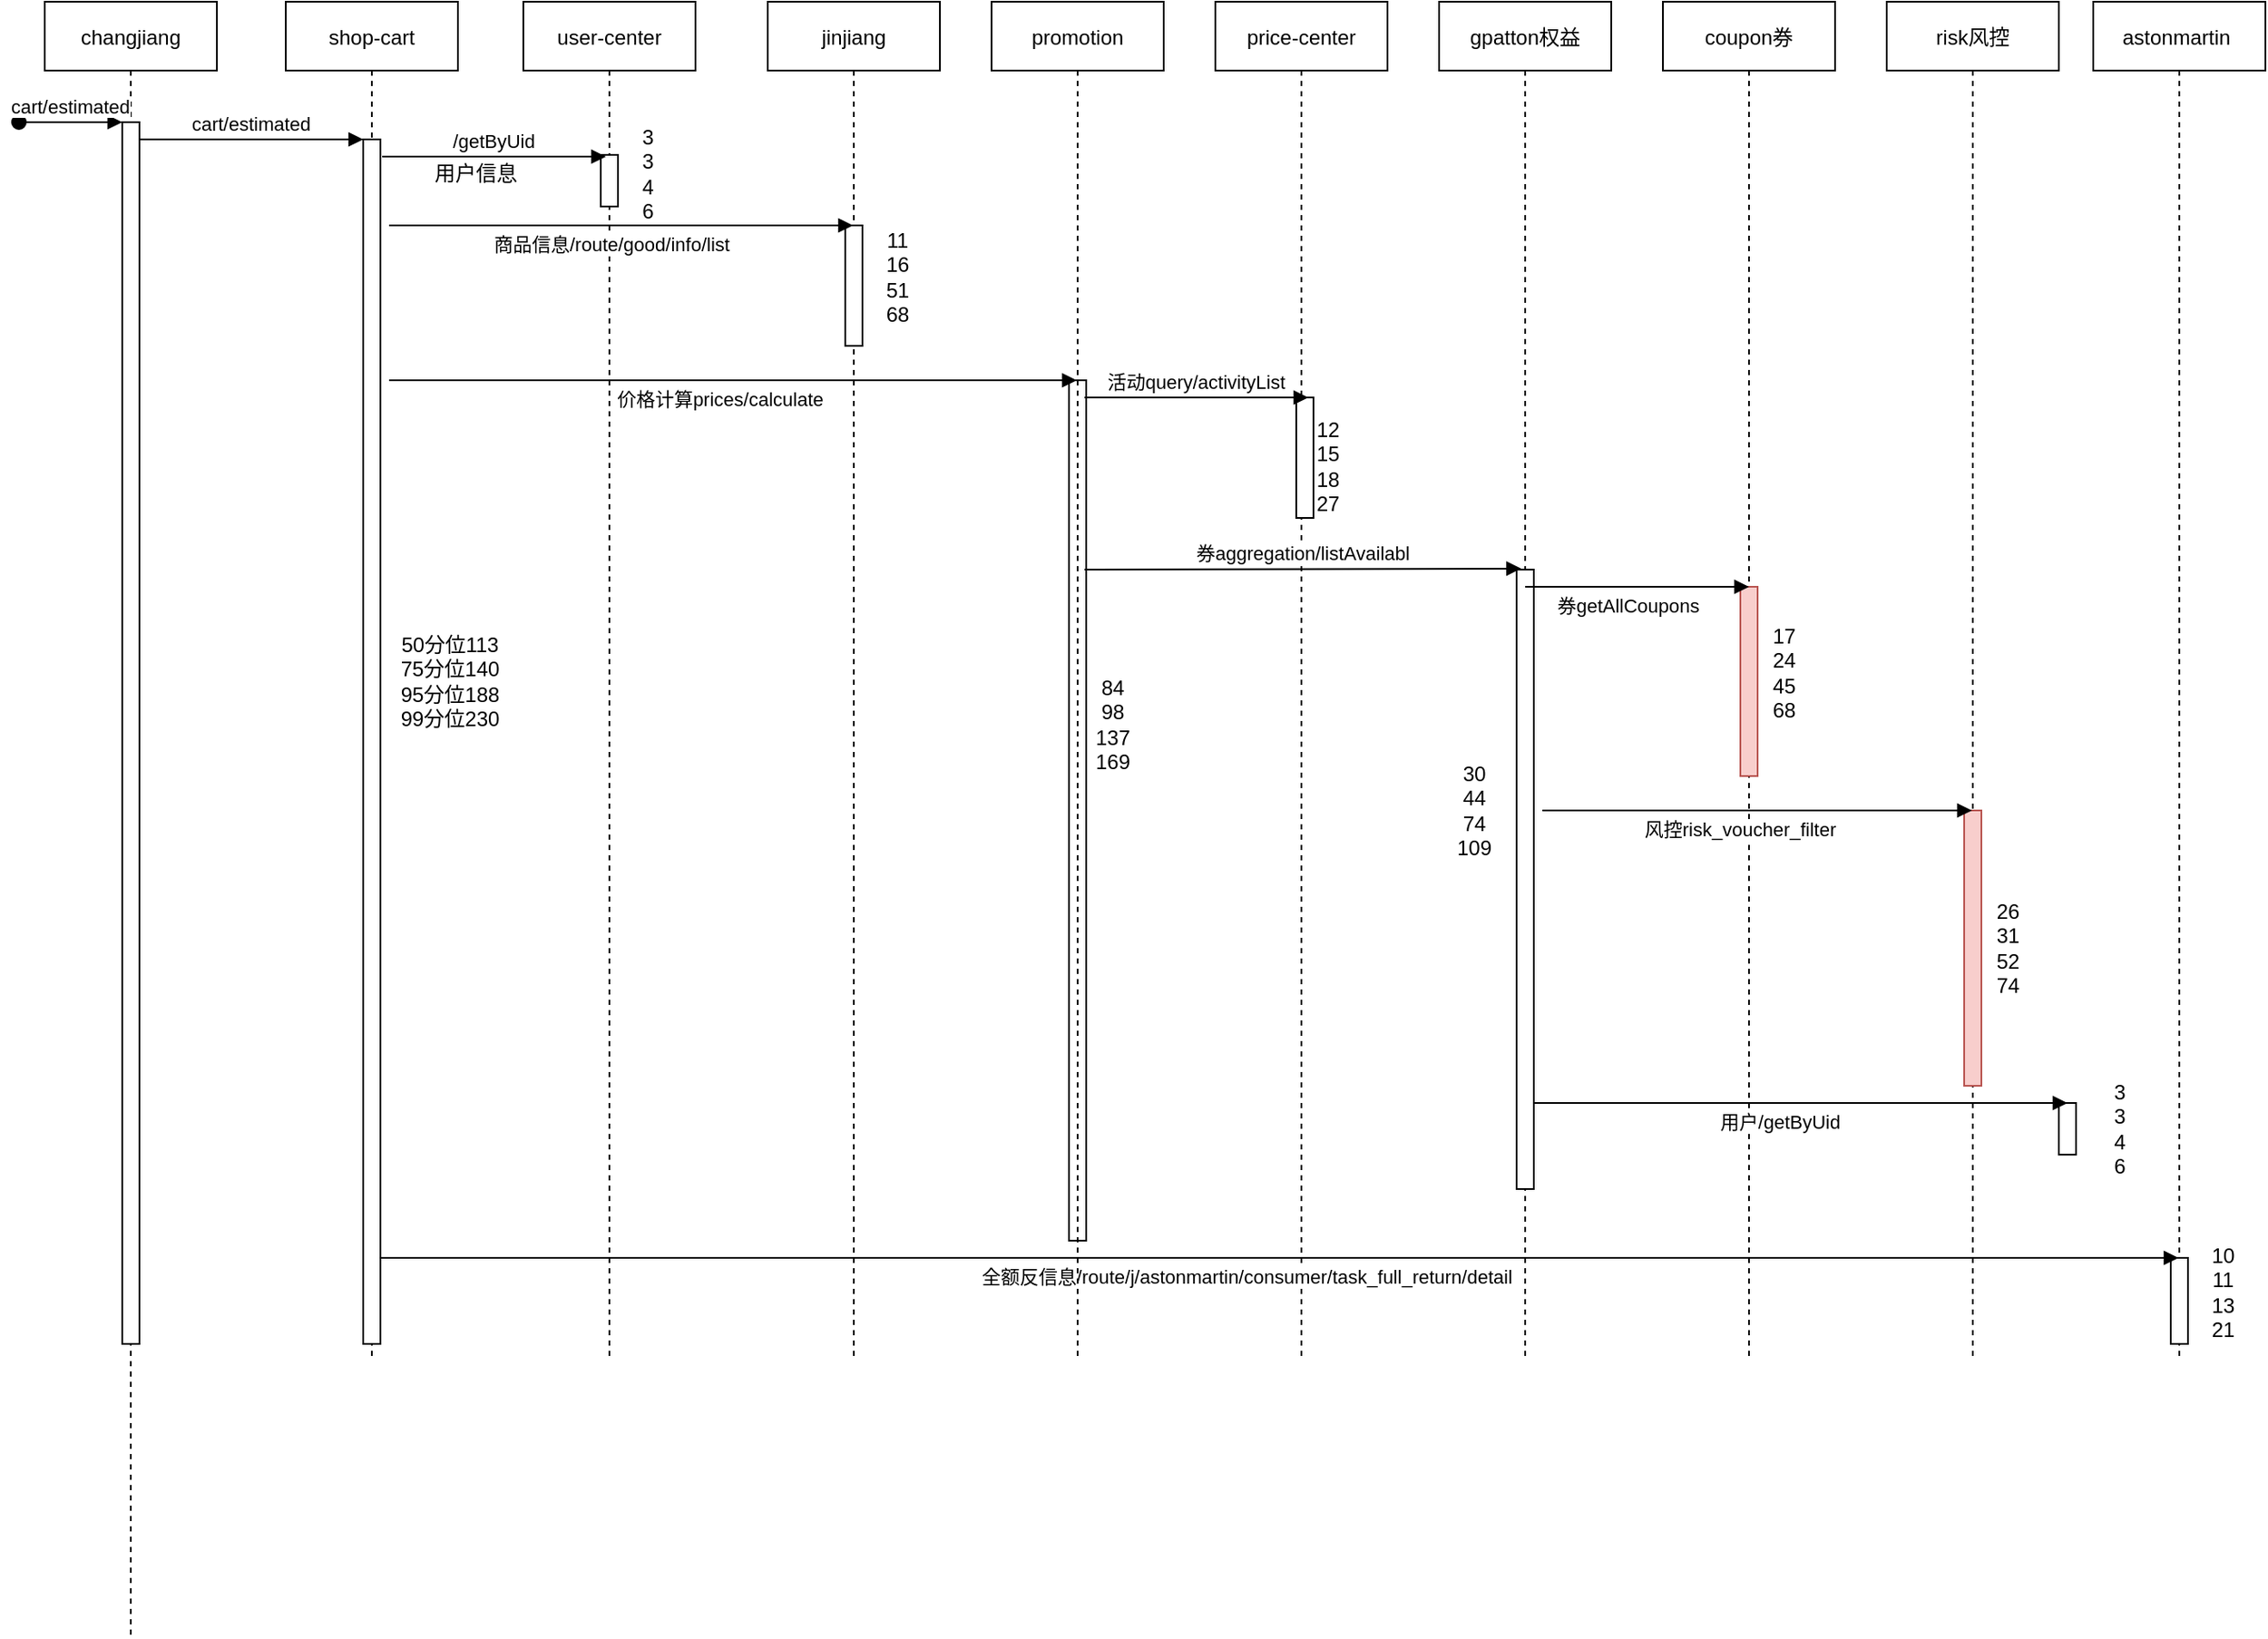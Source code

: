<mxfile version="14.2.9" type="github">
  <diagram id="kgpKYQtTHZ0yAKxKKP6v" name="Page-1">
    <mxGraphModel dx="1395" dy="762" grid="1" gridSize="10" guides="1" tooltips="1" connect="1" arrows="1" fold="1" page="1" pageScale="1" pageWidth="850" pageHeight="1100" math="0" shadow="0">
      <root>
        <mxCell id="0" />
        <mxCell id="1" parent="0" />
        <mxCell id="3nuBFxr9cyL0pnOWT2aG-1" value="changjiang" style="shape=umlLifeline;perimeter=lifelinePerimeter;container=1;collapsible=0;recursiveResize=0;rounded=0;shadow=0;strokeWidth=1;" parent="1" vertex="1">
          <mxGeometry x="120" y="80" width="100" height="950" as="geometry" />
        </mxCell>
        <mxCell id="3nuBFxr9cyL0pnOWT2aG-2" value="" style="points=[];perimeter=orthogonalPerimeter;rounded=0;shadow=0;strokeWidth=1;" parent="3nuBFxr9cyL0pnOWT2aG-1" vertex="1">
          <mxGeometry x="45" y="70" width="10" height="710" as="geometry" />
        </mxCell>
        <mxCell id="3nuBFxr9cyL0pnOWT2aG-3" value="cart/estimated" style="verticalAlign=bottom;startArrow=oval;endArrow=block;startSize=8;shadow=0;strokeWidth=1;" parent="3nuBFxr9cyL0pnOWT2aG-1" target="3nuBFxr9cyL0pnOWT2aG-2" edge="1">
          <mxGeometry relative="1" as="geometry">
            <mxPoint x="-15" y="70" as="sourcePoint" />
          </mxGeometry>
        </mxCell>
        <mxCell id="3nuBFxr9cyL0pnOWT2aG-5" value="shop-cart" style="shape=umlLifeline;perimeter=lifelinePerimeter;container=1;collapsible=0;recursiveResize=0;rounded=0;shadow=0;strokeWidth=1;" parent="1" vertex="1">
          <mxGeometry x="260" y="80" width="100" height="790" as="geometry" />
        </mxCell>
        <mxCell id="3nuBFxr9cyL0pnOWT2aG-6" value="" style="points=[];perimeter=orthogonalPerimeter;rounded=0;shadow=0;strokeWidth=1;" parent="3nuBFxr9cyL0pnOWT2aG-5" vertex="1">
          <mxGeometry x="45" y="80" width="10" height="700" as="geometry" />
        </mxCell>
        <mxCell id="3nuBFxr9cyL0pnOWT2aG-8" value="cart/estimated" style="verticalAlign=bottom;endArrow=block;entryX=0;entryY=0;shadow=0;strokeWidth=1;" parent="1" source="3nuBFxr9cyL0pnOWT2aG-2" target="3nuBFxr9cyL0pnOWT2aG-6" edge="1">
          <mxGeometry relative="1" as="geometry">
            <mxPoint x="275" y="160" as="sourcePoint" />
          </mxGeometry>
        </mxCell>
        <mxCell id="H7dEKfA9hRP_bYuUZ2cA-7" value="" style="rounded=0;whiteSpace=wrap;html=1;" vertex="1" parent="1">
          <mxGeometry x="715" y="300" width="10" height="500" as="geometry" />
        </mxCell>
        <mxCell id="H7dEKfA9hRP_bYuUZ2cA-16" value="user-center" style="shape=umlLifeline;perimeter=lifelinePerimeter;container=1;collapsible=0;recursiveResize=0;rounded=0;shadow=0;strokeWidth=1;" vertex="1" parent="1">
          <mxGeometry x="398" y="80" width="100" height="790" as="geometry" />
        </mxCell>
        <mxCell id="H7dEKfA9hRP_bYuUZ2cA-3" value="" style="rounded=0;whiteSpace=wrap;html=1;" vertex="1" parent="H7dEKfA9hRP_bYuUZ2cA-16">
          <mxGeometry x="45" y="89" width="10" height="30" as="geometry" />
        </mxCell>
        <mxCell id="H7dEKfA9hRP_bYuUZ2cA-19" value="/getByUid" style="verticalAlign=bottom;endArrow=block;entryX=0;entryY=0;shadow=0;strokeWidth=1;" edge="1" parent="1">
          <mxGeometry relative="1" as="geometry">
            <mxPoint x="316" y="170.0" as="sourcePoint" />
            <mxPoint x="446" y="170.0" as="targetPoint" />
          </mxGeometry>
        </mxCell>
        <mxCell id="H7dEKfA9hRP_bYuUZ2cA-20" value="jinjiang" style="shape=umlLifeline;perimeter=lifelinePerimeter;container=1;collapsible=0;recursiveResize=0;rounded=0;shadow=0;strokeWidth=1;" vertex="1" parent="1">
          <mxGeometry x="540" y="80" width="100" height="790" as="geometry" />
        </mxCell>
        <mxCell id="H7dEKfA9hRP_bYuUZ2cA-6" value="" style="rounded=0;whiteSpace=wrap;html=1;" vertex="1" parent="H7dEKfA9hRP_bYuUZ2cA-20">
          <mxGeometry x="45" y="130" width="10" height="70" as="geometry" />
        </mxCell>
        <mxCell id="H7dEKfA9hRP_bYuUZ2cA-23" value="商品信息/route/good/info/list " style="verticalAlign=bottom;endArrow=block;shadow=0;strokeWidth=1;" edge="1" parent="1" target="H7dEKfA9hRP_bYuUZ2cA-20">
          <mxGeometry x="-0.035" y="-20" relative="1" as="geometry">
            <mxPoint x="320.0" y="210.0" as="sourcePoint" />
            <mxPoint x="450.0" y="210.0" as="targetPoint" />
            <mxPoint x="1" as="offset" />
          </mxGeometry>
        </mxCell>
        <mxCell id="H7dEKfA9hRP_bYuUZ2cA-28" value="价格计算prices/calculate " style="verticalAlign=bottom;endArrow=block;shadow=0;strokeWidth=1;" edge="1" parent="1" target="H7dEKfA9hRP_bYuUZ2cA-26">
          <mxGeometry x="-0.035" y="-20" relative="1" as="geometry">
            <mxPoint x="320.0" y="300.0" as="sourcePoint" />
            <mxPoint x="589.5" y="300.0" as="targetPoint" />
            <mxPoint x="1" as="offset" />
          </mxGeometry>
        </mxCell>
        <mxCell id="H7dEKfA9hRP_bYuUZ2cA-30" value="price-center" style="shape=umlLifeline;perimeter=lifelinePerimeter;container=1;collapsible=0;recursiveResize=0;rounded=0;shadow=0;strokeWidth=1;" vertex="1" parent="1">
          <mxGeometry x="800" y="80" width="100" height="790" as="geometry" />
        </mxCell>
        <mxCell id="H7dEKfA9hRP_bYuUZ2cA-12" value="" style="rounded=0;whiteSpace=wrap;html=1;" vertex="1" parent="H7dEKfA9hRP_bYuUZ2cA-30">
          <mxGeometry x="47" y="230" width="10" height="70" as="geometry" />
        </mxCell>
        <mxCell id="H7dEKfA9hRP_bYuUZ2cA-31" value="活动query/activityList" style="verticalAlign=bottom;endArrow=block;entryX=0;entryY=0;shadow=0;strokeWidth=1;" edge="1" parent="1">
          <mxGeometry relative="1" as="geometry">
            <mxPoint x="724" y="310.0" as="sourcePoint" />
            <mxPoint x="854" y="310.0" as="targetPoint" />
          </mxGeometry>
        </mxCell>
        <mxCell id="H7dEKfA9hRP_bYuUZ2cA-32" value="gpatton权益" style="shape=umlLifeline;perimeter=lifelinePerimeter;container=1;collapsible=0;recursiveResize=0;rounded=0;shadow=0;strokeWidth=1;" vertex="1" parent="1">
          <mxGeometry x="930" y="80" width="100" height="790" as="geometry" />
        </mxCell>
        <mxCell id="H7dEKfA9hRP_bYuUZ2cA-13" value="" style="rounded=0;whiteSpace=wrap;html=1;" vertex="1" parent="H7dEKfA9hRP_bYuUZ2cA-32">
          <mxGeometry x="45" y="330" width="10" height="360" as="geometry" />
        </mxCell>
        <mxCell id="H7dEKfA9hRP_bYuUZ2cA-34" value="券aggregation/listAvailabl" style="verticalAlign=bottom;endArrow=block;entryX=0.476;entryY=0.417;shadow=0;strokeWidth=1;entryDx=0;entryDy=0;entryPerimeter=0;" edge="1" parent="1" target="H7dEKfA9hRP_bYuUZ2cA-32">
          <mxGeometry relative="1" as="geometry">
            <mxPoint x="724" y="410.0" as="sourcePoint" />
            <mxPoint x="854" y="410.0" as="targetPoint" />
          </mxGeometry>
        </mxCell>
        <mxCell id="H7dEKfA9hRP_bYuUZ2cA-35" value="	coupon券" style="shape=umlLifeline;perimeter=lifelinePerimeter;container=1;collapsible=0;recursiveResize=0;rounded=0;shadow=0;strokeWidth=1;" vertex="1" parent="1">
          <mxGeometry x="1060" y="80" width="100" height="790" as="geometry" />
        </mxCell>
        <mxCell id="H7dEKfA9hRP_bYuUZ2cA-14" value="" style="rounded=0;whiteSpace=wrap;html=1;fillColor=#f8cecc;strokeColor=#b85450;" vertex="1" parent="H7dEKfA9hRP_bYuUZ2cA-35">
          <mxGeometry x="45" y="340" width="10" height="110" as="geometry" />
        </mxCell>
        <mxCell id="H7dEKfA9hRP_bYuUZ2cA-38" value="券getAllCoupons" style="verticalAlign=bottom;endArrow=block;entryX=0;entryY=0;shadow=0;strokeWidth=1;" edge="1" parent="1">
          <mxGeometry x="-0.077" y="-20" relative="1" as="geometry">
            <mxPoint x="980" y="420.0" as="sourcePoint" />
            <mxPoint x="1110" y="420.0" as="targetPoint" />
            <mxPoint as="offset" />
          </mxGeometry>
        </mxCell>
        <mxCell id="H7dEKfA9hRP_bYuUZ2cA-39" value="	risk风控" style="shape=umlLifeline;perimeter=lifelinePerimeter;container=1;collapsible=0;recursiveResize=0;rounded=0;shadow=0;strokeWidth=1;" vertex="1" parent="1">
          <mxGeometry x="1190" y="80" width="100" height="790" as="geometry" />
        </mxCell>
        <mxCell id="H7dEKfA9hRP_bYuUZ2cA-15" value="" style="rounded=0;whiteSpace=wrap;html=1;fillColor=#f8cecc;strokeColor=#b85450;" vertex="1" parent="H7dEKfA9hRP_bYuUZ2cA-39">
          <mxGeometry x="45" y="470" width="10" height="160" as="geometry" />
        </mxCell>
        <mxCell id="H7dEKfA9hRP_bYuUZ2cA-41" value="风控risk_voucher_filter" style="verticalAlign=bottom;endArrow=block;shadow=0;strokeWidth=1;" edge="1" parent="1" target="H7dEKfA9hRP_bYuUZ2cA-39">
          <mxGeometry x="-0.077" y="-20" relative="1" as="geometry">
            <mxPoint x="990" y="550.0" as="sourcePoint" />
            <mxPoint x="1120" y="550.0" as="targetPoint" />
            <mxPoint as="offset" />
          </mxGeometry>
        </mxCell>
        <mxCell id="H7dEKfA9hRP_bYuUZ2cA-42" value="astonmartin " style="shape=umlLifeline;perimeter=lifelinePerimeter;container=1;collapsible=0;recursiveResize=0;rounded=0;shadow=0;strokeWidth=1;" vertex="1" parent="1">
          <mxGeometry x="1310" y="80" width="100" height="790" as="geometry" />
        </mxCell>
        <mxCell id="H7dEKfA9hRP_bYuUZ2cA-8" value="" style="rounded=0;whiteSpace=wrap;html=1;" vertex="1" parent="H7dEKfA9hRP_bYuUZ2cA-42">
          <mxGeometry x="45" y="730" width="10" height="50" as="geometry" />
        </mxCell>
        <mxCell id="H7dEKfA9hRP_bYuUZ2cA-44" value="全额反信息/route/j/astonmartin/consumer/task_full_return/detail " style="verticalAlign=bottom;endArrow=block;shadow=0;strokeWidth=1;" edge="1" parent="1" target="H7dEKfA9hRP_bYuUZ2cA-42">
          <mxGeometry x="-0.035" y="-20" relative="1" as="geometry">
            <mxPoint x="315.5" y="810.0" as="sourcePoint" />
            <mxPoint x="715" y="810.0" as="targetPoint" />
            <mxPoint x="1" as="offset" />
          </mxGeometry>
        </mxCell>
        <mxCell id="H7dEKfA9hRP_bYuUZ2cA-45" value="用户信息" style="text;html=1;align=center;verticalAlign=middle;resizable=0;points=[];autosize=1;" vertex="1" parent="1">
          <mxGeometry x="340" y="170" width="60" height="20" as="geometry" />
        </mxCell>
        <mxCell id="H7dEKfA9hRP_bYuUZ2cA-46" value="" style="rounded=0;whiteSpace=wrap;html=1;" vertex="1" parent="1">
          <mxGeometry x="1290" y="720" width="10" height="30" as="geometry" />
        </mxCell>
        <mxCell id="H7dEKfA9hRP_bYuUZ2cA-48" value="用户/getByUid" style="verticalAlign=bottom;endArrow=block;shadow=0;strokeWidth=1;entryX=0.5;entryY=0;entryDx=0;entryDy=0;" edge="1" parent="1" target="H7dEKfA9hRP_bYuUZ2cA-46">
          <mxGeometry x="-0.077" y="-20" relative="1" as="geometry">
            <mxPoint x="985.25" y="720.0" as="sourcePoint" />
            <mxPoint x="1234.75" y="720.0" as="targetPoint" />
            <mxPoint as="offset" />
          </mxGeometry>
        </mxCell>
        <mxCell id="H7dEKfA9hRP_bYuUZ2cA-26" value="promotion" style="shape=umlLifeline;perimeter=lifelinePerimeter;container=1;collapsible=0;recursiveResize=0;rounded=0;shadow=0;strokeWidth=1;" vertex="1" parent="1">
          <mxGeometry x="670" y="80" width="100" height="790" as="geometry" />
        </mxCell>
        <mxCell id="H7dEKfA9hRP_bYuUZ2cA-49" value="&lt;div&gt;50分位113&lt;span&gt;	&lt;/span&gt;&lt;/div&gt;&lt;div&gt;75分位140&lt;span&gt;	&lt;/span&gt;&lt;/div&gt;&lt;div&gt;95分位188&lt;span&gt;	&lt;/span&gt;&lt;/div&gt;&lt;div&gt;99分位230&lt;/div&gt;" style="text;html=1;align=center;verticalAlign=middle;resizable=0;points=[];autosize=1;" vertex="1" parent="1">
          <mxGeometry x="320" y="445" width="70" height="60" as="geometry" />
        </mxCell>
        <mxCell id="H7dEKfA9hRP_bYuUZ2cA-50" value="&lt;div&gt;84&lt;span&gt;	&lt;/span&gt;&lt;/div&gt;&lt;div&gt;98&lt;span&gt;	&lt;/span&gt;&lt;/div&gt;&lt;div&gt;137&lt;span&gt;	&lt;/span&gt;&lt;/div&gt;&lt;div&gt;169&lt;/div&gt;" style="text;html=1;align=center;verticalAlign=middle;resizable=0;points=[];autosize=1;" vertex="1" parent="1">
          <mxGeometry x="720" y="470" width="40" height="60" as="geometry" />
        </mxCell>
        <mxCell id="H7dEKfA9hRP_bYuUZ2cA-51" value="&lt;div&gt;30&lt;span&gt;	&lt;/span&gt;&lt;/div&gt;&lt;div&gt;44&lt;span&gt;	&lt;/span&gt;&lt;/div&gt;&lt;div&gt;74&lt;span&gt;	&lt;/span&gt;&lt;/div&gt;&lt;div&gt;109&lt;/div&gt;" style="text;html=1;align=center;verticalAlign=middle;resizable=0;points=[];autosize=1;" vertex="1" parent="1">
          <mxGeometry x="930" y="520" width="40" height="60" as="geometry" />
        </mxCell>
        <mxCell id="H7dEKfA9hRP_bYuUZ2cA-52" value="&lt;div&gt;17&lt;/div&gt;&lt;div&gt;24&lt;/div&gt;&lt;div&gt;45&lt;/div&gt;&lt;div&gt;68&lt;/div&gt;" style="text;html=1;align=center;verticalAlign=middle;resizable=0;points=[];autosize=1;" vertex="1" parent="1">
          <mxGeometry x="1115" y="440" width="30" height="60" as="geometry" />
        </mxCell>
        <mxCell id="H7dEKfA9hRP_bYuUZ2cA-53" value="&lt;div&gt;26&lt;/div&gt;&lt;div&gt;31&lt;/div&gt;&lt;div&gt;52&lt;/div&gt;&lt;div&gt;74&lt;/div&gt;" style="text;html=1;align=center;verticalAlign=middle;resizable=0;points=[];autosize=1;" vertex="1" parent="1">
          <mxGeometry x="1245" y="600" width="30" height="60" as="geometry" />
        </mxCell>
        <mxCell id="H7dEKfA9hRP_bYuUZ2cA-54" value="&lt;div&gt;12&lt;span&gt;	&lt;/span&gt;&lt;/div&gt;&lt;div&gt;15&lt;span&gt;	&lt;/span&gt;&lt;/div&gt;&lt;div&gt;18&lt;span&gt;	&lt;/span&gt;&lt;/div&gt;&lt;div&gt;27&lt;/div&gt;" style="text;html=1;align=center;verticalAlign=middle;resizable=0;points=[];autosize=1;" vertex="1" parent="1">
          <mxGeometry x="850" y="320" width="30" height="60" as="geometry" />
        </mxCell>
        <mxCell id="H7dEKfA9hRP_bYuUZ2cA-55" value="&lt;div&gt;3&lt;span&gt;	&lt;/span&gt;&lt;/div&gt;&lt;div&gt;3&lt;span&gt;	&lt;/span&gt;&lt;/div&gt;&lt;div&gt;4&lt;span&gt;	&lt;/span&gt;&lt;/div&gt;&lt;div&gt;6&lt;/div&gt;" style="text;html=1;align=center;verticalAlign=middle;resizable=0;points=[];autosize=1;" vertex="1" parent="1">
          <mxGeometry x="460" y="150" width="20" height="60" as="geometry" />
        </mxCell>
        <mxCell id="H7dEKfA9hRP_bYuUZ2cA-56" value="&lt;div&gt;10&lt;span&gt;	&lt;/span&gt;&lt;/div&gt;&lt;div&gt;11&lt;span&gt;	&lt;/span&gt;&lt;/div&gt;&lt;div&gt;13&lt;span&gt;	&lt;/span&gt;&lt;/div&gt;&lt;div&gt;21&lt;/div&gt;" style="text;html=1;align=center;verticalAlign=middle;resizable=0;points=[];autosize=1;" vertex="1" parent="1">
          <mxGeometry x="1370" y="800" width="30" height="60" as="geometry" />
        </mxCell>
        <mxCell id="H7dEKfA9hRP_bYuUZ2cA-57" value="&lt;div&gt;3&lt;span&gt;	&lt;/span&gt;&lt;/div&gt;&lt;div&gt;3&lt;span&gt;	&lt;/span&gt;&lt;/div&gt;&lt;div&gt;4&lt;span&gt;	&lt;/span&gt;&lt;/div&gt;&lt;div&gt;6&lt;/div&gt;" style="text;html=1;align=center;verticalAlign=middle;resizable=0;points=[];autosize=1;" vertex="1" parent="1">
          <mxGeometry x="1315" y="705" width="20" height="60" as="geometry" />
        </mxCell>
        <mxCell id="H7dEKfA9hRP_bYuUZ2cA-58" value="&lt;div&gt;11&lt;span&gt;	&lt;/span&gt;&lt;/div&gt;&lt;div&gt;16&lt;span&gt;	&lt;/span&gt;&lt;/div&gt;&lt;div&gt;51&lt;span&gt;	&lt;/span&gt;&lt;/div&gt;&lt;div&gt;68&lt;/div&gt;" style="text;html=1;align=center;verticalAlign=middle;resizable=0;points=[];autosize=1;" vertex="1" parent="1">
          <mxGeometry x="600" y="210" width="30" height="60" as="geometry" />
        </mxCell>
      </root>
    </mxGraphModel>
  </diagram>
</mxfile>
